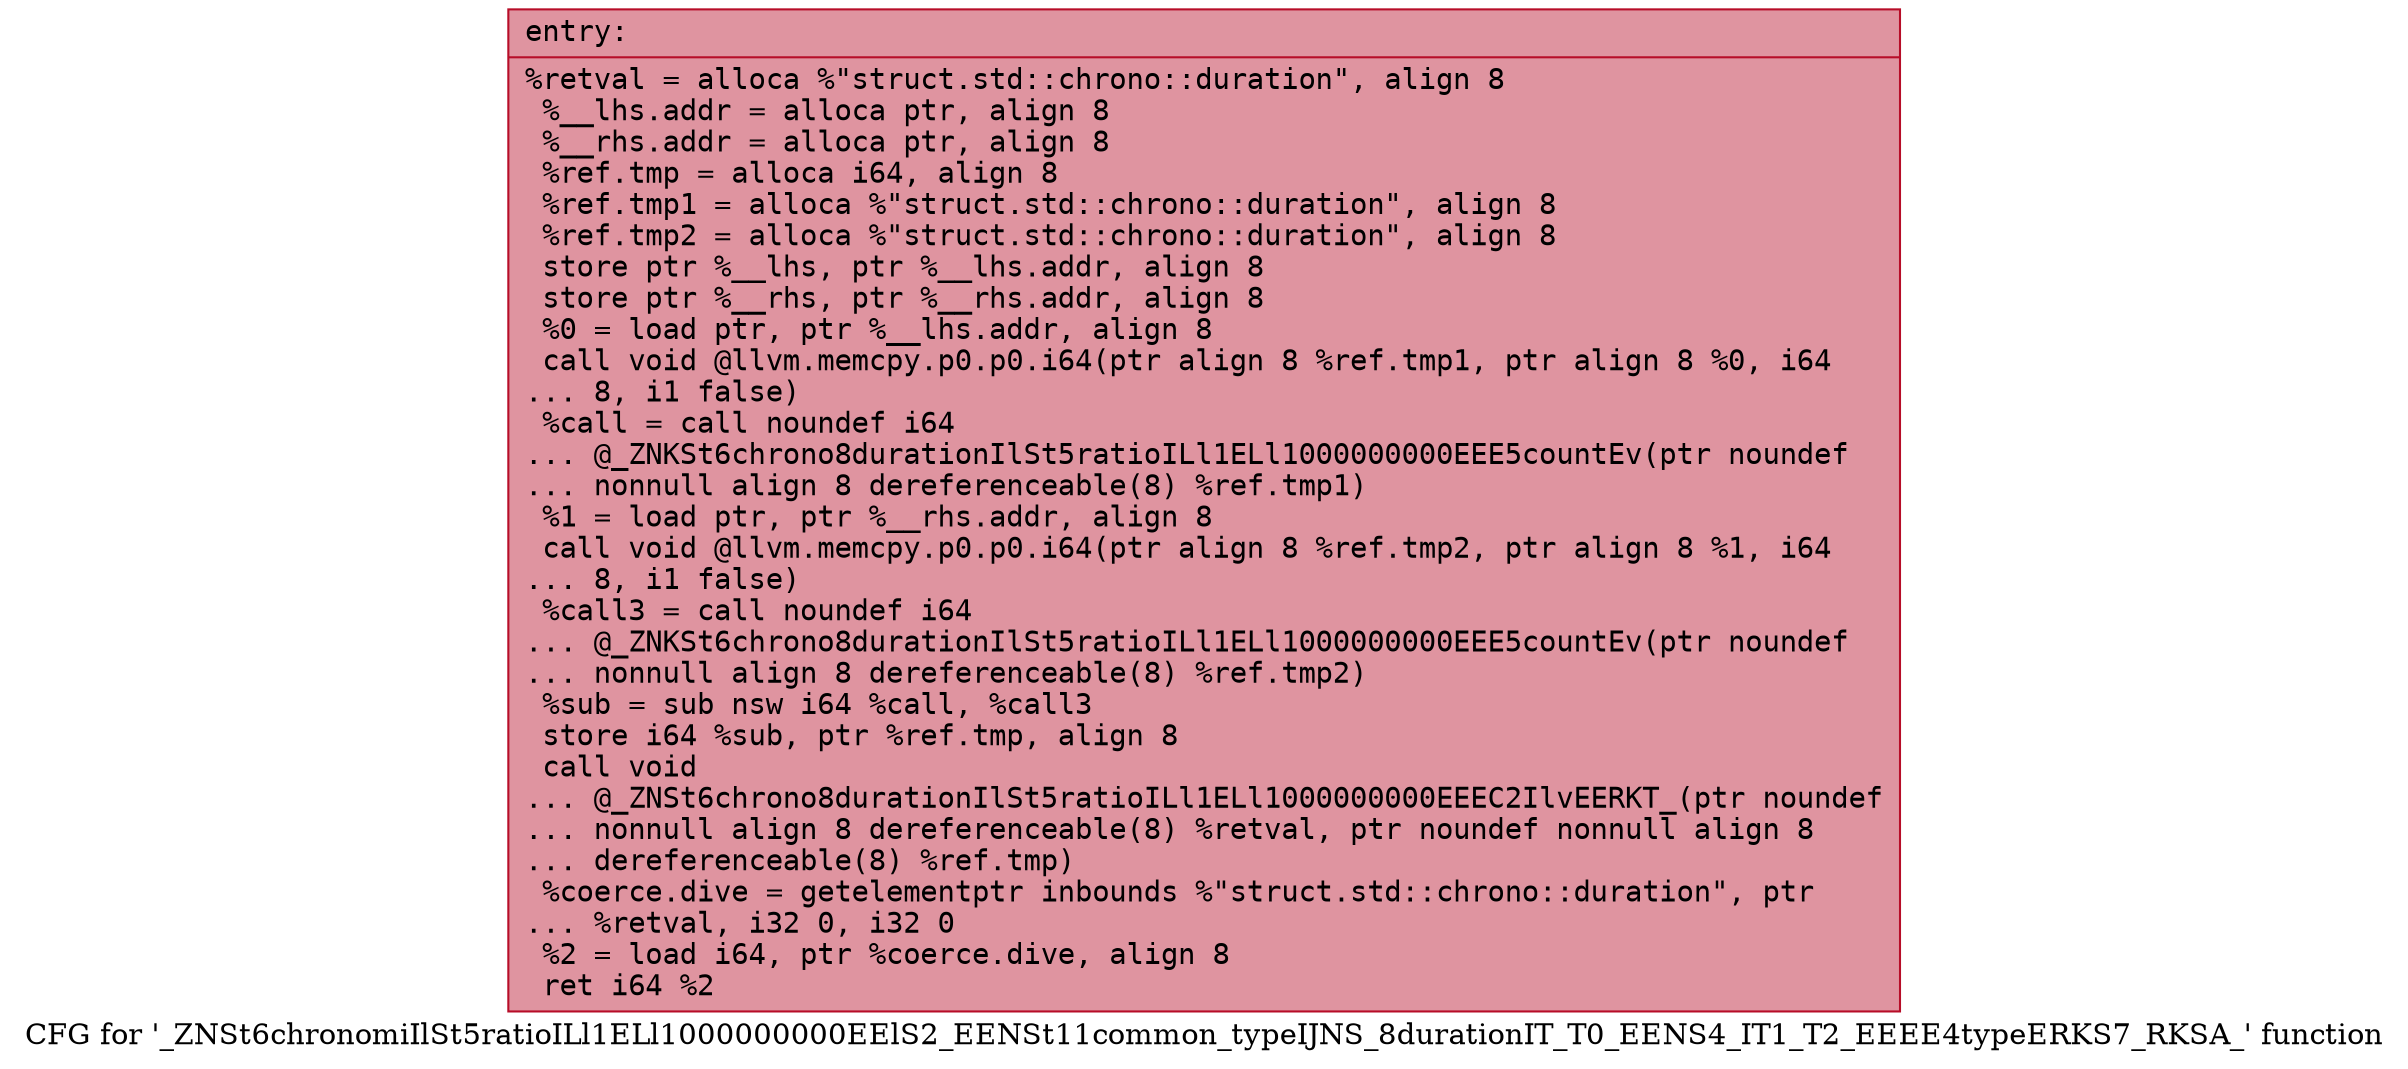 digraph "CFG for '_ZNSt6chronomiIlSt5ratioILl1ELl1000000000EElS2_EENSt11common_typeIJNS_8durationIT_T0_EENS4_IT1_T2_EEEE4typeERKS7_RKSA_' function" {
	label="CFG for '_ZNSt6chronomiIlSt5ratioILl1ELl1000000000EElS2_EENSt11common_typeIJNS_8durationIT_T0_EENS4_IT1_T2_EEEE4typeERKS7_RKSA_' function";

	Node0x5651cd82ccd0 [shape=record,color="#b70d28ff", style=filled, fillcolor="#b70d2870" fontname="Courier",label="{entry:\l|  %retval = alloca %\"struct.std::chrono::duration\", align 8\l  %__lhs.addr = alloca ptr, align 8\l  %__rhs.addr = alloca ptr, align 8\l  %ref.tmp = alloca i64, align 8\l  %ref.tmp1 = alloca %\"struct.std::chrono::duration\", align 8\l  %ref.tmp2 = alloca %\"struct.std::chrono::duration\", align 8\l  store ptr %__lhs, ptr %__lhs.addr, align 8\l  store ptr %__rhs, ptr %__rhs.addr, align 8\l  %0 = load ptr, ptr %__lhs.addr, align 8\l  call void @llvm.memcpy.p0.p0.i64(ptr align 8 %ref.tmp1, ptr align 8 %0, i64\l... 8, i1 false)\l  %call = call noundef i64\l... @_ZNKSt6chrono8durationIlSt5ratioILl1ELl1000000000EEE5countEv(ptr noundef\l... nonnull align 8 dereferenceable(8) %ref.tmp1)\l  %1 = load ptr, ptr %__rhs.addr, align 8\l  call void @llvm.memcpy.p0.p0.i64(ptr align 8 %ref.tmp2, ptr align 8 %1, i64\l... 8, i1 false)\l  %call3 = call noundef i64\l... @_ZNKSt6chrono8durationIlSt5ratioILl1ELl1000000000EEE5countEv(ptr noundef\l... nonnull align 8 dereferenceable(8) %ref.tmp2)\l  %sub = sub nsw i64 %call, %call3\l  store i64 %sub, ptr %ref.tmp, align 8\l  call void\l... @_ZNSt6chrono8durationIlSt5ratioILl1ELl1000000000EEEC2IlvEERKT_(ptr noundef\l... nonnull align 8 dereferenceable(8) %retval, ptr noundef nonnull align 8\l... dereferenceable(8) %ref.tmp)\l  %coerce.dive = getelementptr inbounds %\"struct.std::chrono::duration\", ptr\l... %retval, i32 0, i32 0\l  %2 = load i64, ptr %coerce.dive, align 8\l  ret i64 %2\l}"];
}
